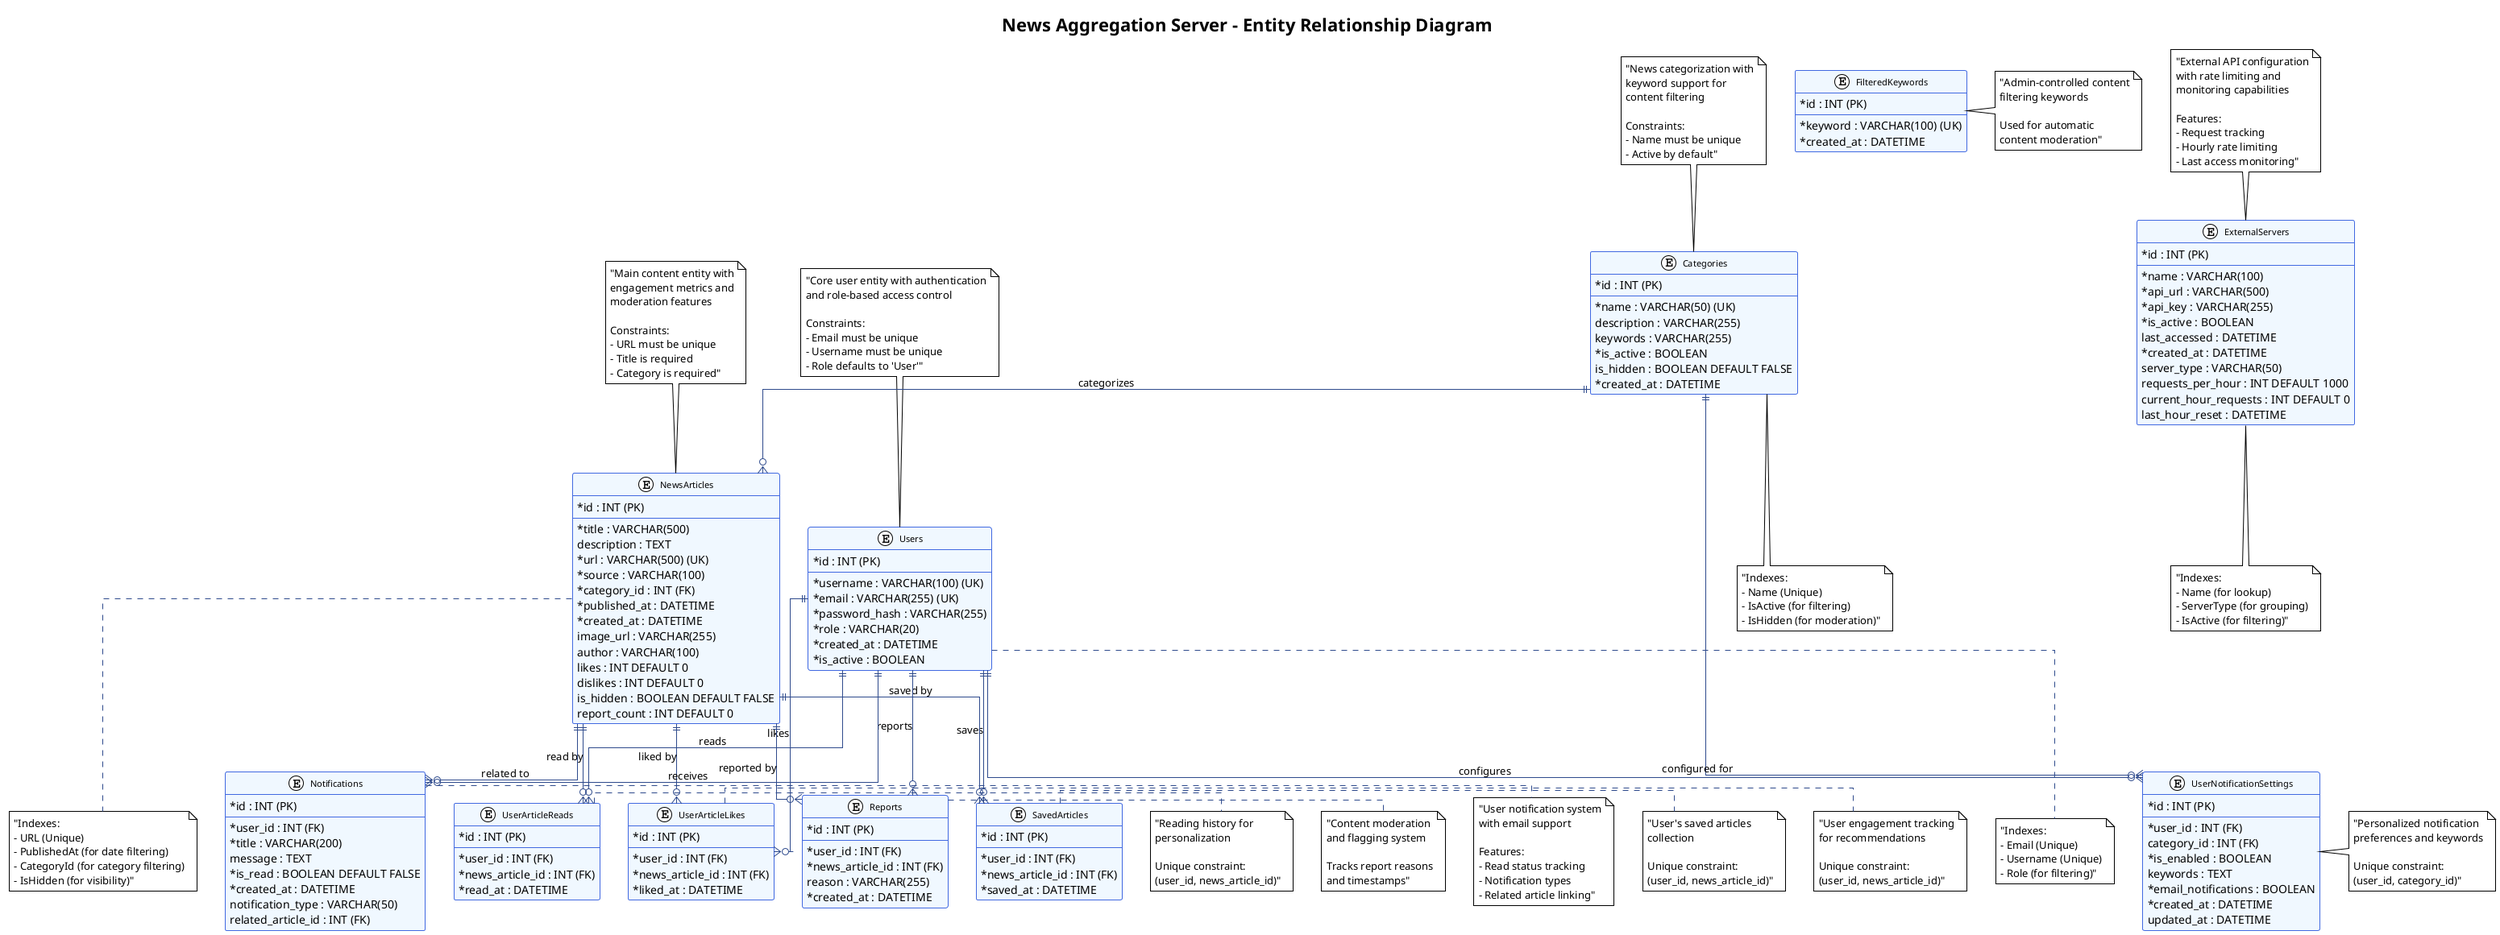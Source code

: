 @startuml NewsAggregationServerERDiagram

!theme plain
skinparam classAttributeIconSize 0
skinparam classFontSize 11
skinparam classFontName Arial
skinparam backgroundColor #FFFFFF
skinparam classBackgroundColor #F0F8FF
skinparam classBorderColor #4169E1
skinparam arrowColor #2E4A8C
skinparam linetype ortho

title News Aggregation Server - Entity Relationship Diagram

' Core Entities
entity "Users" as users {
  * id : INT (PK)
  --
  * username : VARCHAR(100) (UK)
  * email : VARCHAR(255) (UK)
  * password_hash : VARCHAR(255)
  * role : VARCHAR(20)
  * created_at : DATETIME
  * is_active : BOOLEAN
}

entity "NewsArticles" as articles {
  * id : INT (PK)
  --
  * title : VARCHAR(500)
  description : TEXT
  * url : VARCHAR(500) (UK)
  * source : VARCHAR(100)
  * category_id : INT (FK)
  * published_at : DATETIME
  * created_at : DATETIME
  image_url : VARCHAR(255)
  author : VARCHAR(100)
  likes : INT DEFAULT 0
  dislikes : INT DEFAULT 0
  is_hidden : BOOLEAN DEFAULT FALSE
  report_count : INT DEFAULT 0
}

entity "Categories" as categories {
  * id : INT (PK)
  --
  * name : VARCHAR(50) (UK)
  description : VARCHAR(255)
  keywords : VARCHAR(255)
  * is_active : BOOLEAN
  is_hidden : BOOLEAN DEFAULT FALSE
  * created_at : DATETIME
}

entity "ExternalServers" as servers {
  * id : INT (PK)
  --
  * name : VARCHAR(100)
  * api_url : VARCHAR(500)
  * api_key : VARCHAR(255)
  * is_active : BOOLEAN
  last_accessed : DATETIME
  * created_at : DATETIME
  server_type : VARCHAR(50)
  requests_per_hour : INT DEFAULT 1000
  current_hour_requests : INT DEFAULT 0
  last_hour_reset : DATETIME
}

' Junction Tables
entity "SavedArticles" as saved {
  * id : INT (PK)
  --
  * user_id : INT (FK)
  * news_article_id : INT (FK)
  * saved_at : DATETIME
}

entity "UserArticleLikes" as likes {
  * id : INT (PK)
  --
  * user_id : INT (FK)
  * news_article_id : INT (FK)
  * liked_at : DATETIME
}

entity "UserArticleReads" as reads {
  * id : INT (PK)
  --
  * user_id : INT (FK)
  * news_article_id : INT (FK)
  * read_at : DATETIME
}

entity "Reports" as reports {
  * id : INT (PK)
  --
  * user_id : INT (FK)
  * news_article_id : INT (FK)
  reason : VARCHAR(255)
  * created_at : DATETIME
}

entity "Notifications" as notifications {
  * id : INT (PK)
  --
  * user_id : INT (FK)
  * title : VARCHAR(200)
  message : TEXT
  * is_read : BOOLEAN DEFAULT FALSE
  * created_at : DATETIME
  notification_type : VARCHAR(50)
  related_article_id : INT (FK)
}

entity "UserNotificationSettings" as settings {
  * id : INT (PK)
  --
  * user_id : INT (FK)
  category_id : INT (FK)
  * is_enabled : BOOLEAN
  keywords : TEXT
  * email_notifications : BOOLEAN
  * created_at : DATETIME
  updated_at : DATETIME
}

entity "FilteredKeywords" as keywords {
  * id : INT (PK)
  --
  * keyword : VARCHAR(100) (UK)
  * created_at : DATETIME
}

' Relationships
users ||--o{ saved : "saves"
articles ||--o{ saved : "saved by"

users ||--o{ likes : "likes"
articles ||--o{ likes : "liked by"

users ||--o{ reads : "reads"
articles ||--o{ reads : "read by"

users ||--o{ reports : "reports"
articles ||--o{ reports : "reported by"

users ||--o{ notifications : "receives"
articles ||--o{ notifications : "related to"

users ||--o{ settings : "configures"
categories ||--o{ settings : "configured for"

categories ||--o{ articles : "categorizes"

' Notes
note top of users : "Core user entity with authentication\nand role-based access control\n\nConstraints:\n- Email must be unique\n- Username must be unique\n- Role defaults to 'User'"
note top of articles : "Main content entity with\nengagement metrics and\nmoderation features\n\nConstraints:\n- URL must be unique\n- Title is required\n- Category is required"
note top of categories : "News categorization with\nkeyword support for\ncontent filtering\n\nConstraints:\n- Name must be unique\n- Active by default"
note top of servers : "External API configuration\nwith rate limiting and\nmonitoring capabilities\n\nFeatures:\n- Request tracking\n- Hourly rate limiting\n- Last access monitoring"

note right of saved : "User's saved articles\ncollection\n\nUnique constraint:\n(user_id, news_article_id)"
note right of likes : "User engagement tracking\nfor recommendations\n\nUnique constraint:\n(user_id, news_article_id)"
note right of reads : "Reading history for\npersonalization\n\nUnique constraint:\n(user_id, news_article_id)"
note right of reports : "Content moderation\nand flagging system\n\nTracks report reasons\nand timestamps"
note right of notifications : "User notification system\nwith email support\n\nFeatures:\n- Read status tracking\n- Notification types\n- Related article linking"
note right of settings : "Personalized notification\npreferences and keywords\n\nUnique constraint:\n(user_id, category_id)"
note right of keywords : "Admin-controlled content\nfiltering keywords\n\nUsed for automatic\ncontent moderation"

' Indexes and Constraints
note bottom of users : "Indexes:\n- Email (Unique)\n- Username (Unique)\n- Role (for filtering)"
note bottom of articles : "Indexes:\n- URL (Unique)\n- PublishedAt (for date filtering)\n- CategoryId (for category filtering)\n- IsHidden (for visibility)"
note bottom of categories : "Indexes:\n- Name (Unique)\n- IsActive (for filtering)\n- IsHidden (for moderation)"
note bottom of servers : "Indexes:\n- Name (for lookup)\n- ServerType (for grouping)\n- IsActive (for filtering)"

@enduml 